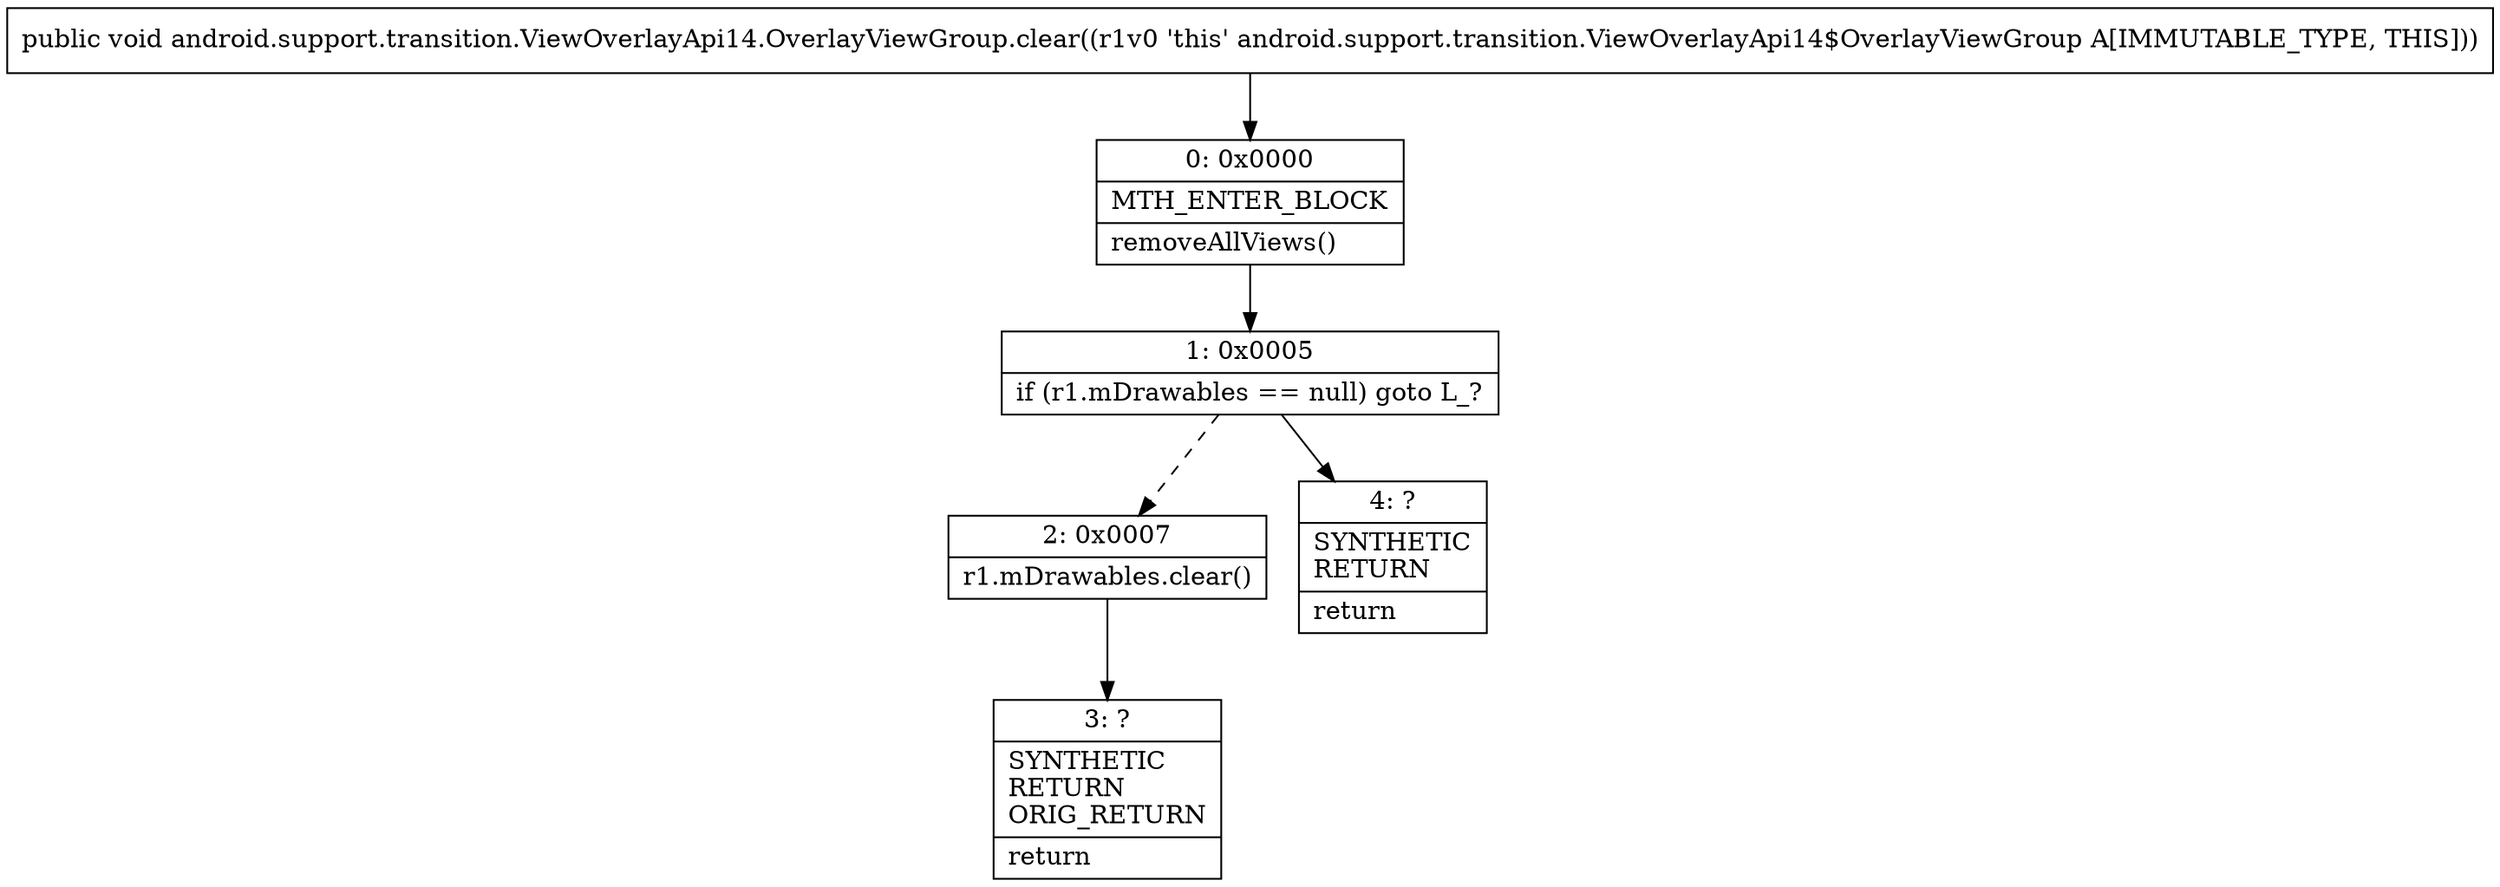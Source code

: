 digraph "CFG forandroid.support.transition.ViewOverlayApi14.OverlayViewGroup.clear()V" {
Node_0 [shape=record,label="{0\:\ 0x0000|MTH_ENTER_BLOCK\l|removeAllViews()\l}"];
Node_1 [shape=record,label="{1\:\ 0x0005|if (r1.mDrawables == null) goto L_?\l}"];
Node_2 [shape=record,label="{2\:\ 0x0007|r1.mDrawables.clear()\l}"];
Node_3 [shape=record,label="{3\:\ ?|SYNTHETIC\lRETURN\lORIG_RETURN\l|return\l}"];
Node_4 [shape=record,label="{4\:\ ?|SYNTHETIC\lRETURN\l|return\l}"];
MethodNode[shape=record,label="{public void android.support.transition.ViewOverlayApi14.OverlayViewGroup.clear((r1v0 'this' android.support.transition.ViewOverlayApi14$OverlayViewGroup A[IMMUTABLE_TYPE, THIS])) }"];
MethodNode -> Node_0;
Node_0 -> Node_1;
Node_1 -> Node_2[style=dashed];
Node_1 -> Node_4;
Node_2 -> Node_3;
}

